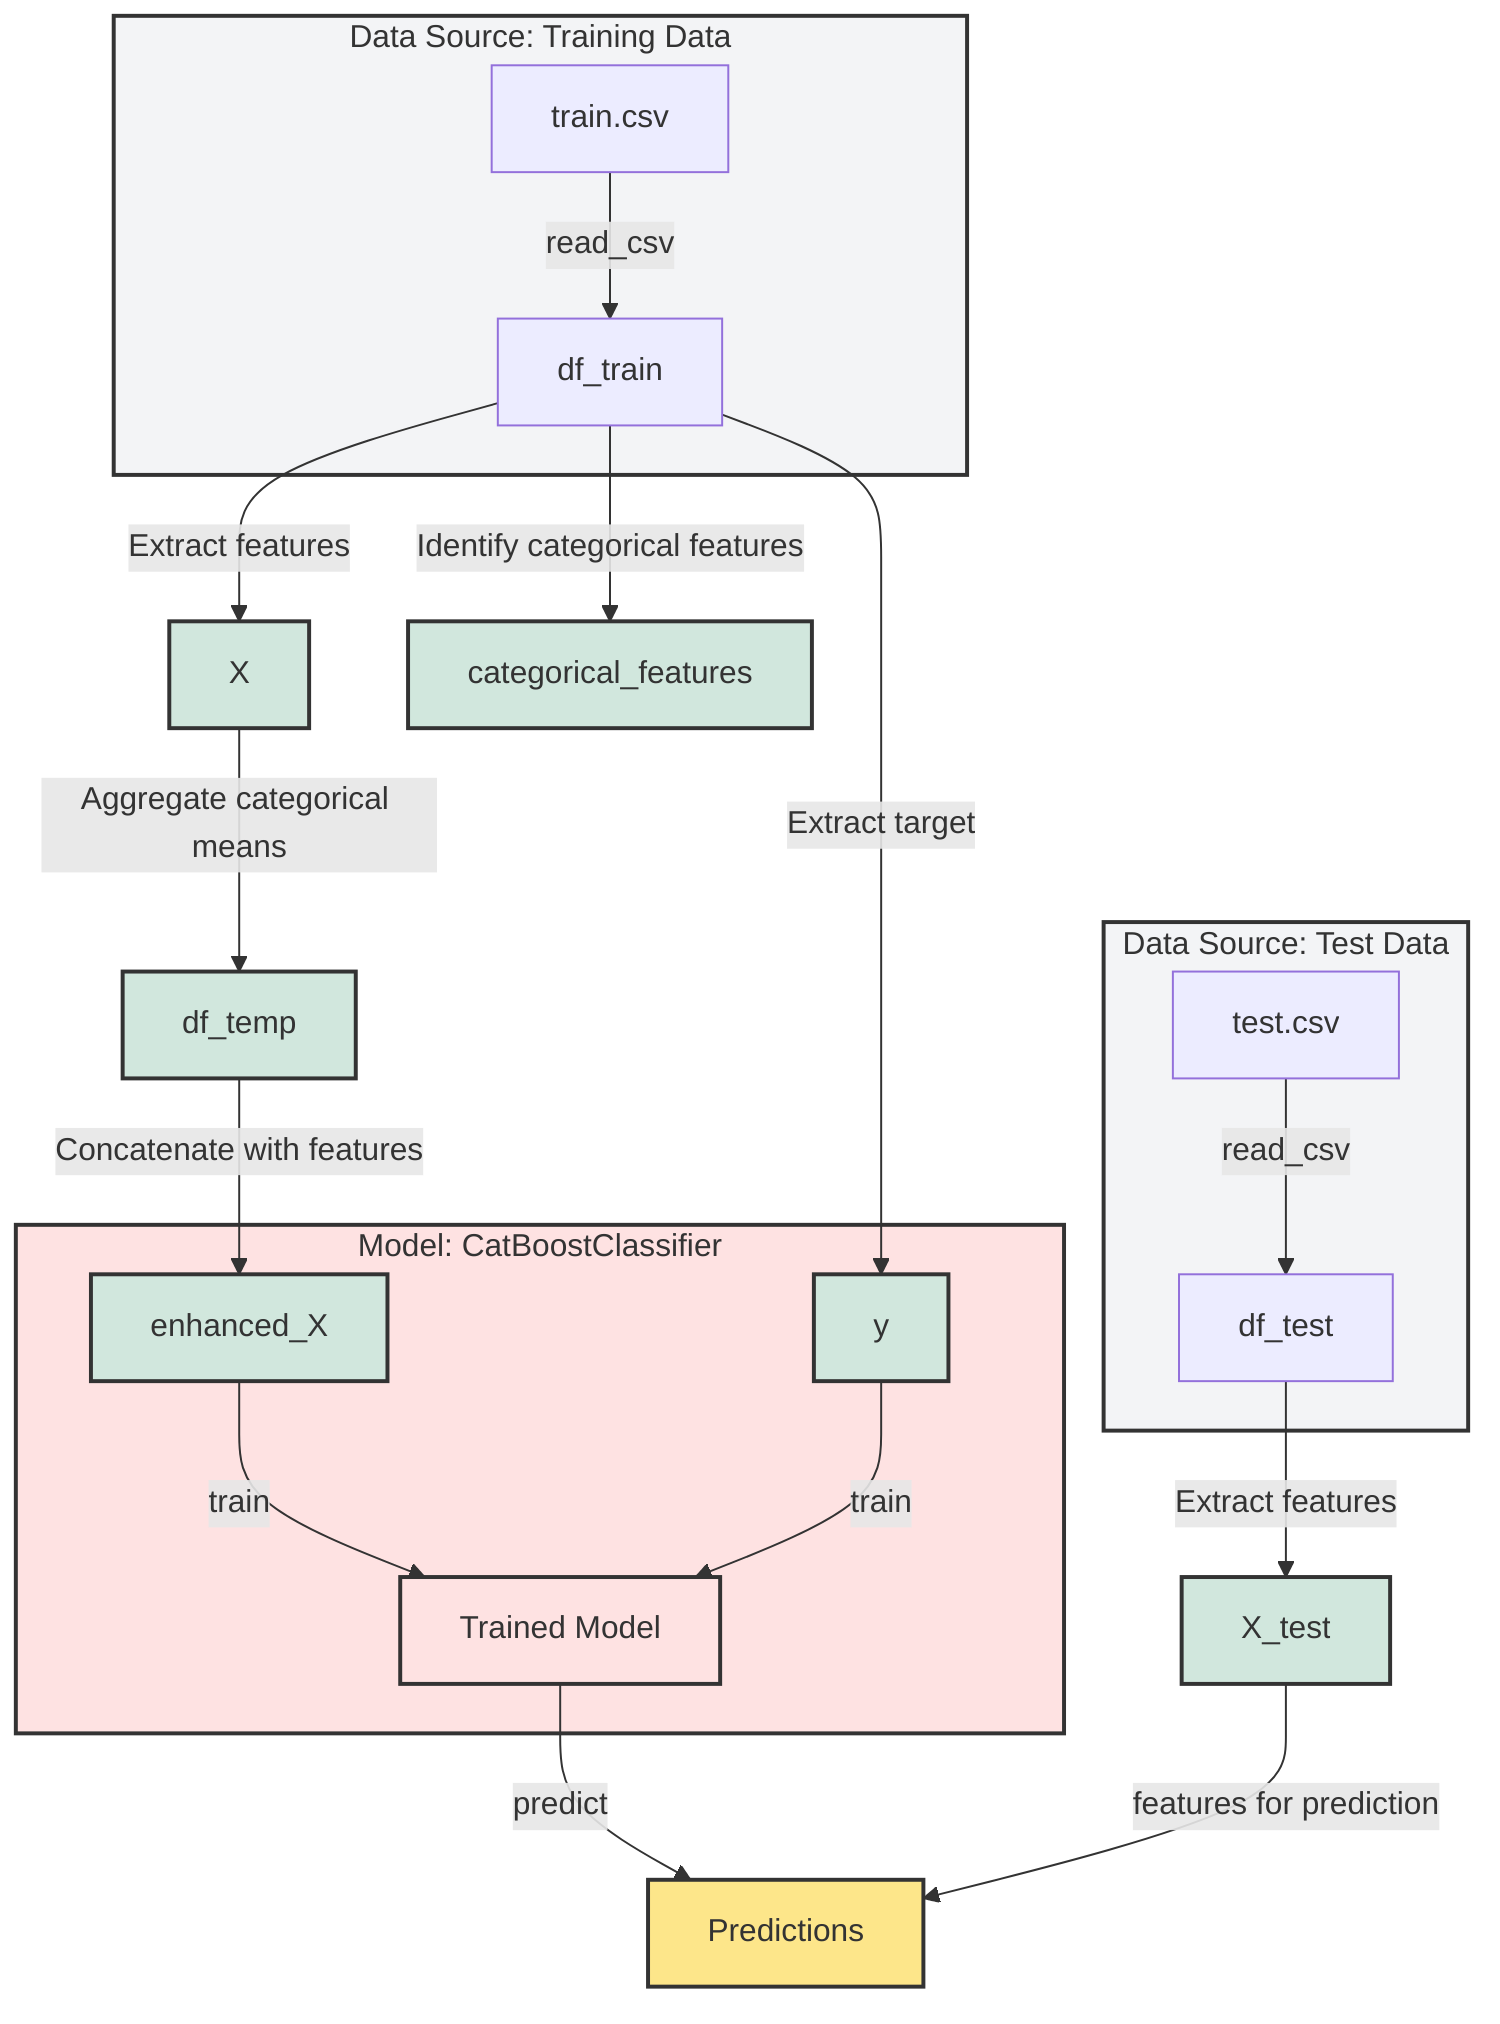 flowchart TD
    %% Read training data
    subgraph DS1 [Data Source: Training Data]
        A1[train.csv] -->|read_csv| B1[df_train]
    end
    subgraph DS2 [Data Source: Test Data]
        A2[test.csv] -->|read_csv| B2[df_test]
    end

    %% Process Training Data
    B1 -->|Extract features| C1[X]
    B1 -->|Extract target| C2[y]
    B1 -->|Identify categorical features| C3[categorical_features]

    %% Process Test Data
    B2 -->|Extract features| D1[X_test]

    %% Feature Engineering
    C1 -->|Aggregate categorical means| E1[df_temp]
    E1 -->|Concatenate with features| F1[enhanced_X]

    %% Model Training
    subgraph M1 [Model: CatBoostClassifier]
        F1 -->|train| G1[Trained Model]
        C2 -->|train| G1
    end

    %% Predictions
    G1 -->|predict| H1[Predictions]
    D1 -->|features for prediction| H1

    %% Annotations
    classDef dataSource fill:#f3f4f6,stroke:#333,stroke-width:2px;
    classDef dataProcess fill:#d1e7dd,stroke:#333,stroke-width:2px;
    classDef model fill:#fee2e2,stroke:#333,stroke-width:2px;
    classDef prediction fill:#fde68a,stroke:#333,stroke-width:2px;

    class DS1,DS2 dataSource;
    class C1,C2,C3,D1,E1,F1 dataProcess;
    class M1,G1 model;
    class H1 prediction;